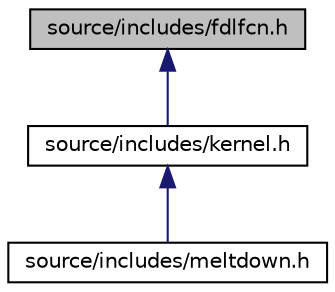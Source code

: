 digraph "source/includes/fdlfcn.h"
{
 // LATEX_PDF_SIZE
  edge [fontname="Helvetica",fontsize="10",labelfontname="Helvetica",labelfontsize="10"];
  node [fontname="Helvetica",fontsize="10",shape=record];
  Node1 [label="source/includes/fdlfcn.h",height=0.2,width=0.4,color="black", fillcolor="grey75", style="filled", fontcolor="black",tooltip=" "];
  Node1 -> Node2 [dir="back",color="midnightblue",fontsize="10",style="solid",fontname="Helvetica"];
  Node2 [label="source/includes/kernel.h",height=0.2,width=0.4,color="black", fillcolor="white", style="filled",URL="$kernel_8h.html",tooltip="The basic requirement from kernel to other parts of the code."];
  Node2 -> Node3 [dir="back",color="midnightblue",fontsize="10",style="solid",fontname="Helvetica"];
  Node3 [label="source/includes/meltdown.h",height=0.2,width=0.4,color="black", fillcolor="white", style="filled",URL="$meltdown_8h.html",tooltip="The headers for meltdown.c."];
}
